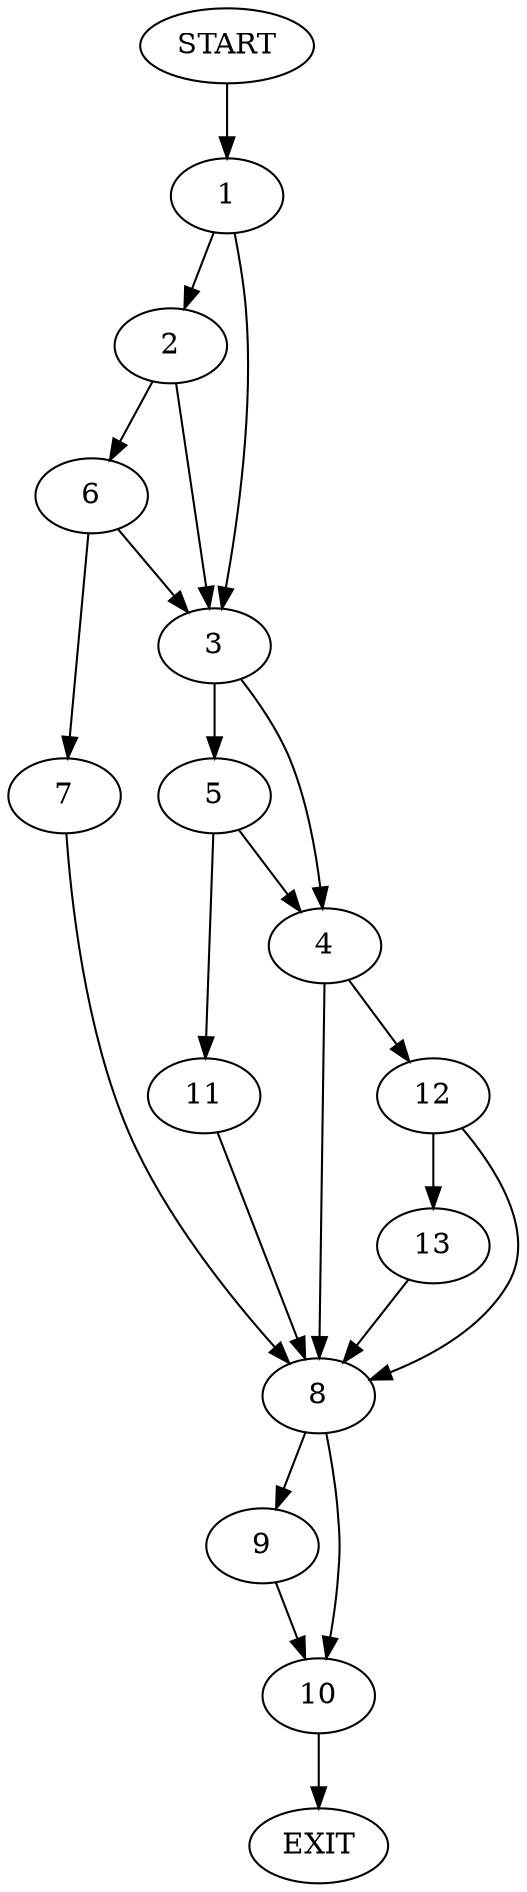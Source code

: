 digraph {
0 [label="START"]
14 [label="EXIT"]
0 -> 1
1 -> 2
1 -> 3
3 -> 4
3 -> 5
2 -> 3
2 -> 6
6 -> 7
6 -> 3
7 -> 8
8 -> 9
8 -> 10
5 -> 4
5 -> 11
4 -> 8
4 -> 12
11 -> 8
12 -> 13
12 -> 8
13 -> 8
9 -> 10
10 -> 14
}
